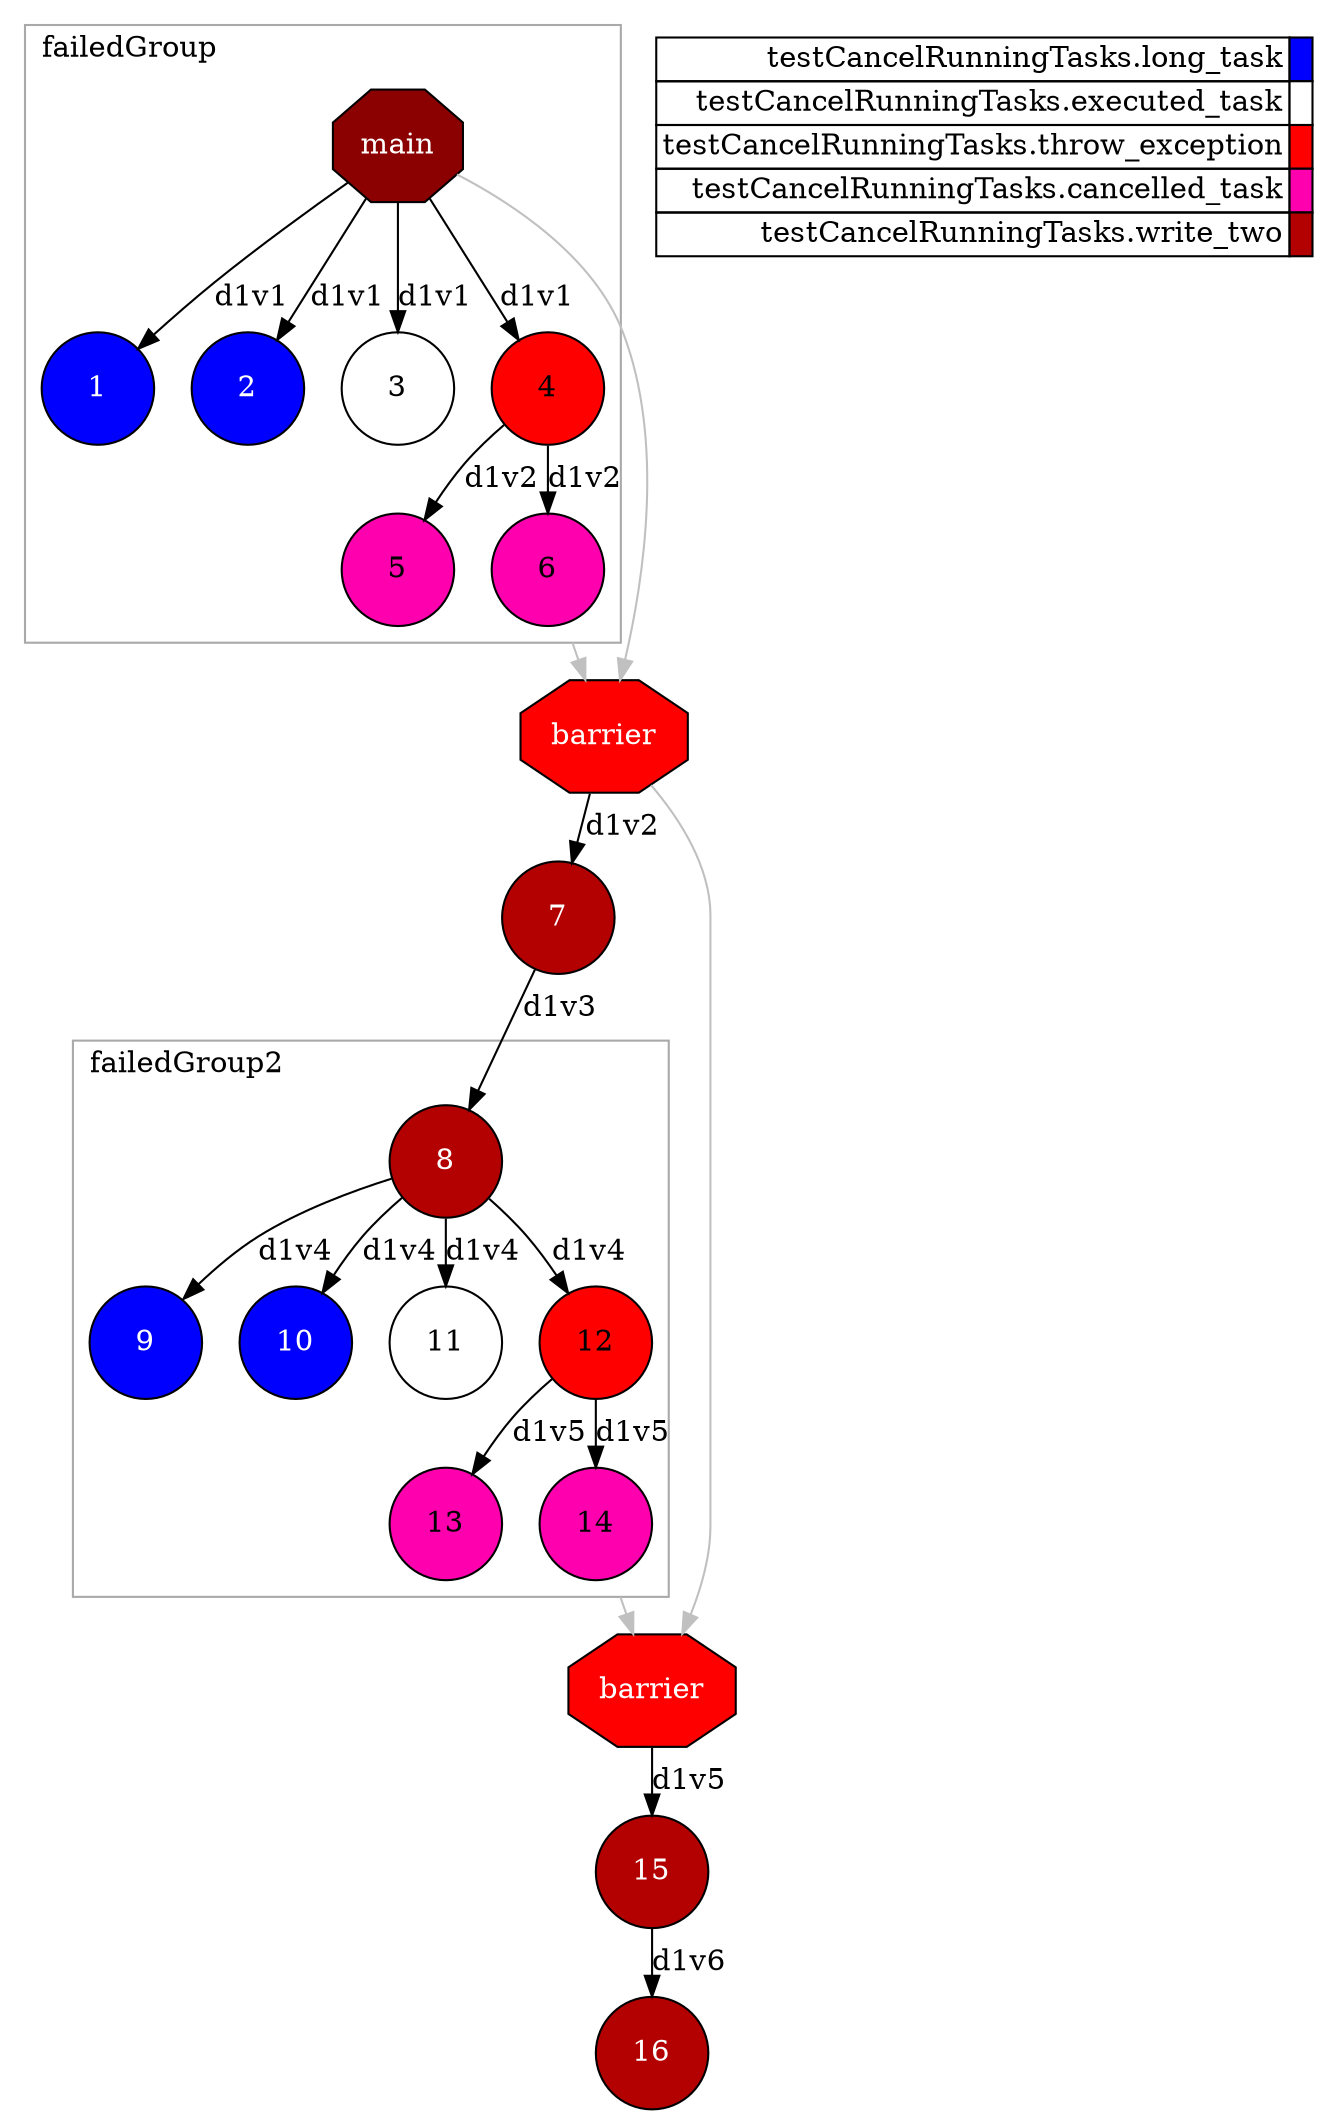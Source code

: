 digraph {
  newrank=true;
  rankdir=TB;
  labeljust="l";
  compound= true;
  subgraph dependence_graph {
    ranksep=0.20;
    node[height=0.75];

Synchro0[label="main", shape=octagon, style=filled fillcolor="#8B0000" fontcolor="#FFFFFF"];
subgraph clusterTasksfailedGroup {
shape=rect;
node[height=0.75];
color="#A9A9A9";
label="failedGroup";

1[shape=circle, style=filled fillcolor="#0000ff" fontcolor="#ffffff"];
Synchro0 -> 1 [label="d1v1"];
2[shape=circle, style=filled fillcolor="#0000ff" fontcolor="#ffffff"];
Synchro0 -> 2 [label="d1v1"];
3[shape=circle, style=filled fillcolor="#ffffff" fontcolor="#000000"];
Synchro0 -> 3 [label="d1v1"];
4[shape=circle, style=filled fillcolor="#ff0000" fontcolor="#000000"];
Synchro0 -> 4 [label="d1v1"];
5[shape=circle, style=filled fillcolor="#ff00ae" fontcolor="#000000"];
4 -> 5 [label="d1v2"];
6[shape=circle, style=filled fillcolor="#ff00ae" fontcolor="#000000"];
4 -> 6 [label="d1v2"];
}

Synchro1[label="barrier", shape=octagon, style=filled fillcolor="#ff0000" fontcolor="#FFFFFF"];
Synchro0 -> Synchro1 [color=grey];
6 -> Synchro1 [color=grey][ ltail="clusterTasksfailedGroup" ];
7[shape=circle, style=filled fillcolor="#b30000" fontcolor="#ffffff"];
Synchro1 -> 7 [label="d1v2"];
8[shape=circle, style=filled fillcolor="#b30000" fontcolor="#ffffff"];
7 -> 8 [label="d1v3"];
subgraph clusterTasksfailedGroup2 {
shape=rect;
node[height=0.75];
color="#A9A9A9";
label="failedGroup2";

9[shape=circle, style=filled fillcolor="#0000ff" fontcolor="#ffffff"];
8 -> 9 [label="d1v4"];
10[shape=circle, style=filled fillcolor="#0000ff" fontcolor="#ffffff"];
8 -> 10 [label="d1v4"];
11[shape=circle, style=filled fillcolor="#ffffff" fontcolor="#000000"];
8 -> 11 [label="d1v4"];
12[shape=circle, style=filled fillcolor="#ff0000" fontcolor="#000000"];
8 -> 12 [label="d1v4"];
13[shape=circle, style=filled fillcolor="#ff00ae" fontcolor="#000000"];
12 -> 13 [label="d1v5"];
14[shape=circle, style=filled fillcolor="#ff00ae" fontcolor="#000000"];
12 -> 14 [label="d1v5"];
}

Synchro2[label="barrier", shape=octagon, style=filled fillcolor="#ff0000" fontcolor="#FFFFFF"];
Synchro1 -> Synchro2 [color=grey];
14 -> Synchro2 [color=grey][ ltail="clusterTasksfailedGroup2" ];
15[shape=circle, style=filled fillcolor="#b30000" fontcolor="#ffffff"];
Synchro2 -> 15 [label="d1v5"];
16[shape=circle, style=filled fillcolor="#b30000" fontcolor="#ffffff"];
15 -> 16 [label="d1v6"];  }
  subgraph legend {
    rank=sink;
    node [shape=plaintext, height=0.75];
    ranksep=0.20;
    label = "Legend";
    key [label=<
      <table border="0" cellpadding="2" cellspacing="0" cellborder="1">
<tr>
<td align="right">testCancelRunningTasks.long_task</td>
<td bgcolor="#0000ff">&nbsp;</td>
</tr>
<tr>
<td align="right">testCancelRunningTasks.executed_task</td>
<td bgcolor="#ffffff">&nbsp;</td>
</tr>
<tr>
<td align="right">testCancelRunningTasks.throw_exception</td>
<td bgcolor="#ff0000">&nbsp;</td>
</tr>
<tr>
<td align="right">testCancelRunningTasks.cancelled_task</td>
<td bgcolor="#ff00ae">&nbsp;</td>
</tr>
<tr>
<td align="right">testCancelRunningTasks.write_two</td>
<td bgcolor="#b30000">&nbsp;</td>
</tr>
      </table>
    >]
  }
}
